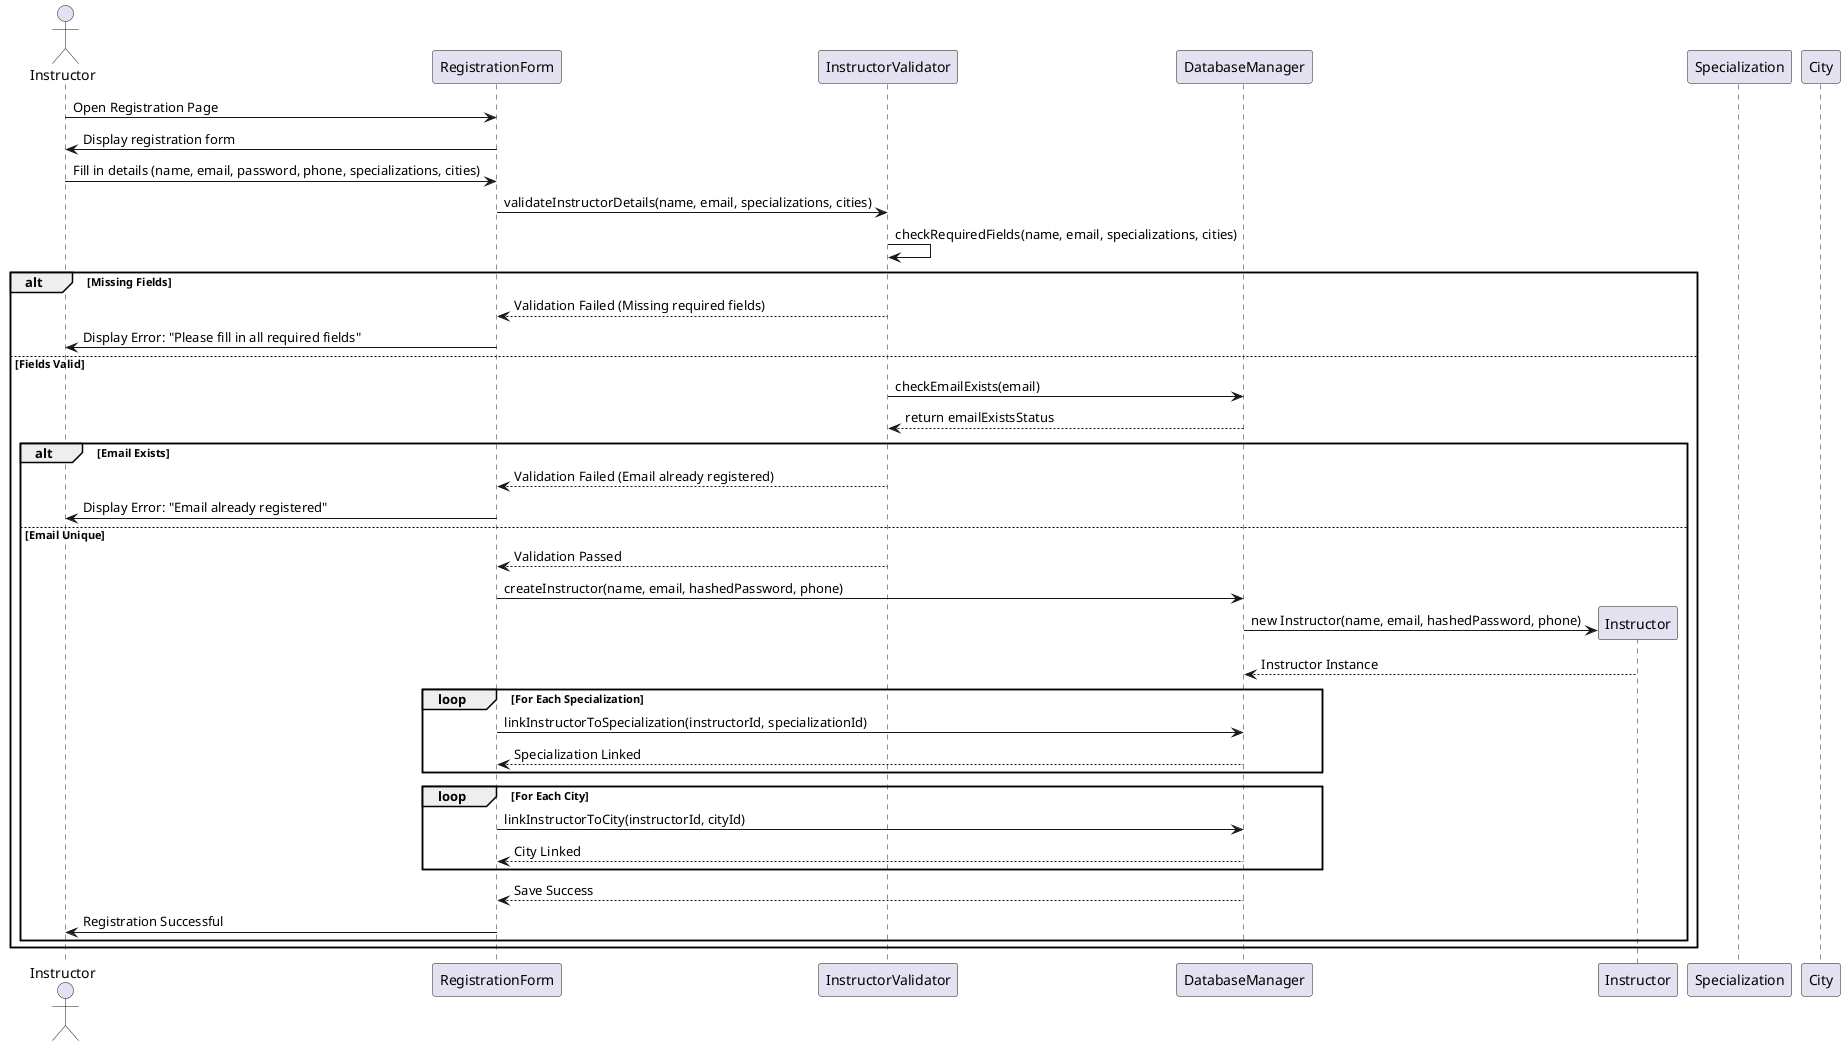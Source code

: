 @startuml
actor "Instructor" as instructor
participant "RegistrationForm" as form
participant "InstructorValidator" as validator
participant "DatabaseManager" as database
participant "Instructor" as instructorEntity
participant "Specialization" as specialization
participant "City" as city

instructor -> form : Open Registration Page
form -> instructor : Display registration form
instructor -> form : Fill in details (name, email, password, phone, specializations, cities)
form -> validator : validateInstructorDetails(name, email, specializations, cities)

validator -> validator : checkRequiredFields(name, email, specializations, cities)
alt Missing Fields
    validator --> form : Validation Failed (Missing required fields)
    form -> instructor : Display Error: "Please fill in all required fields"
else Fields Valid
    validator -> database : checkEmailExists(email)
    database --> validator : return emailExistsStatus
    alt Email Exists
        validator --> form : Validation Failed (Email already registered)
        form -> instructor : Display Error: "Email already registered"
    else Email Unique
        validator --> form : Validation Passed
        form -> database : createInstructor(name, email, hashedPassword, phone)
        database -> instructorEntity ** : new Instructor(name, email, hashedPassword, phone)
        instructorEntity --> database : Instructor Instance

        loop For Each Specialization
            form -> database : linkInstructorToSpecialization(instructorId, specializationId)
            database --> form : Specialization Linked
        end

        loop For Each City
            form -> database : linkInstructorToCity(instructorId, cityId)
            database --> form : City Linked
        end

        database --> form : Save Success
        form -> instructor : Registration Successful
    end
end
@enduml